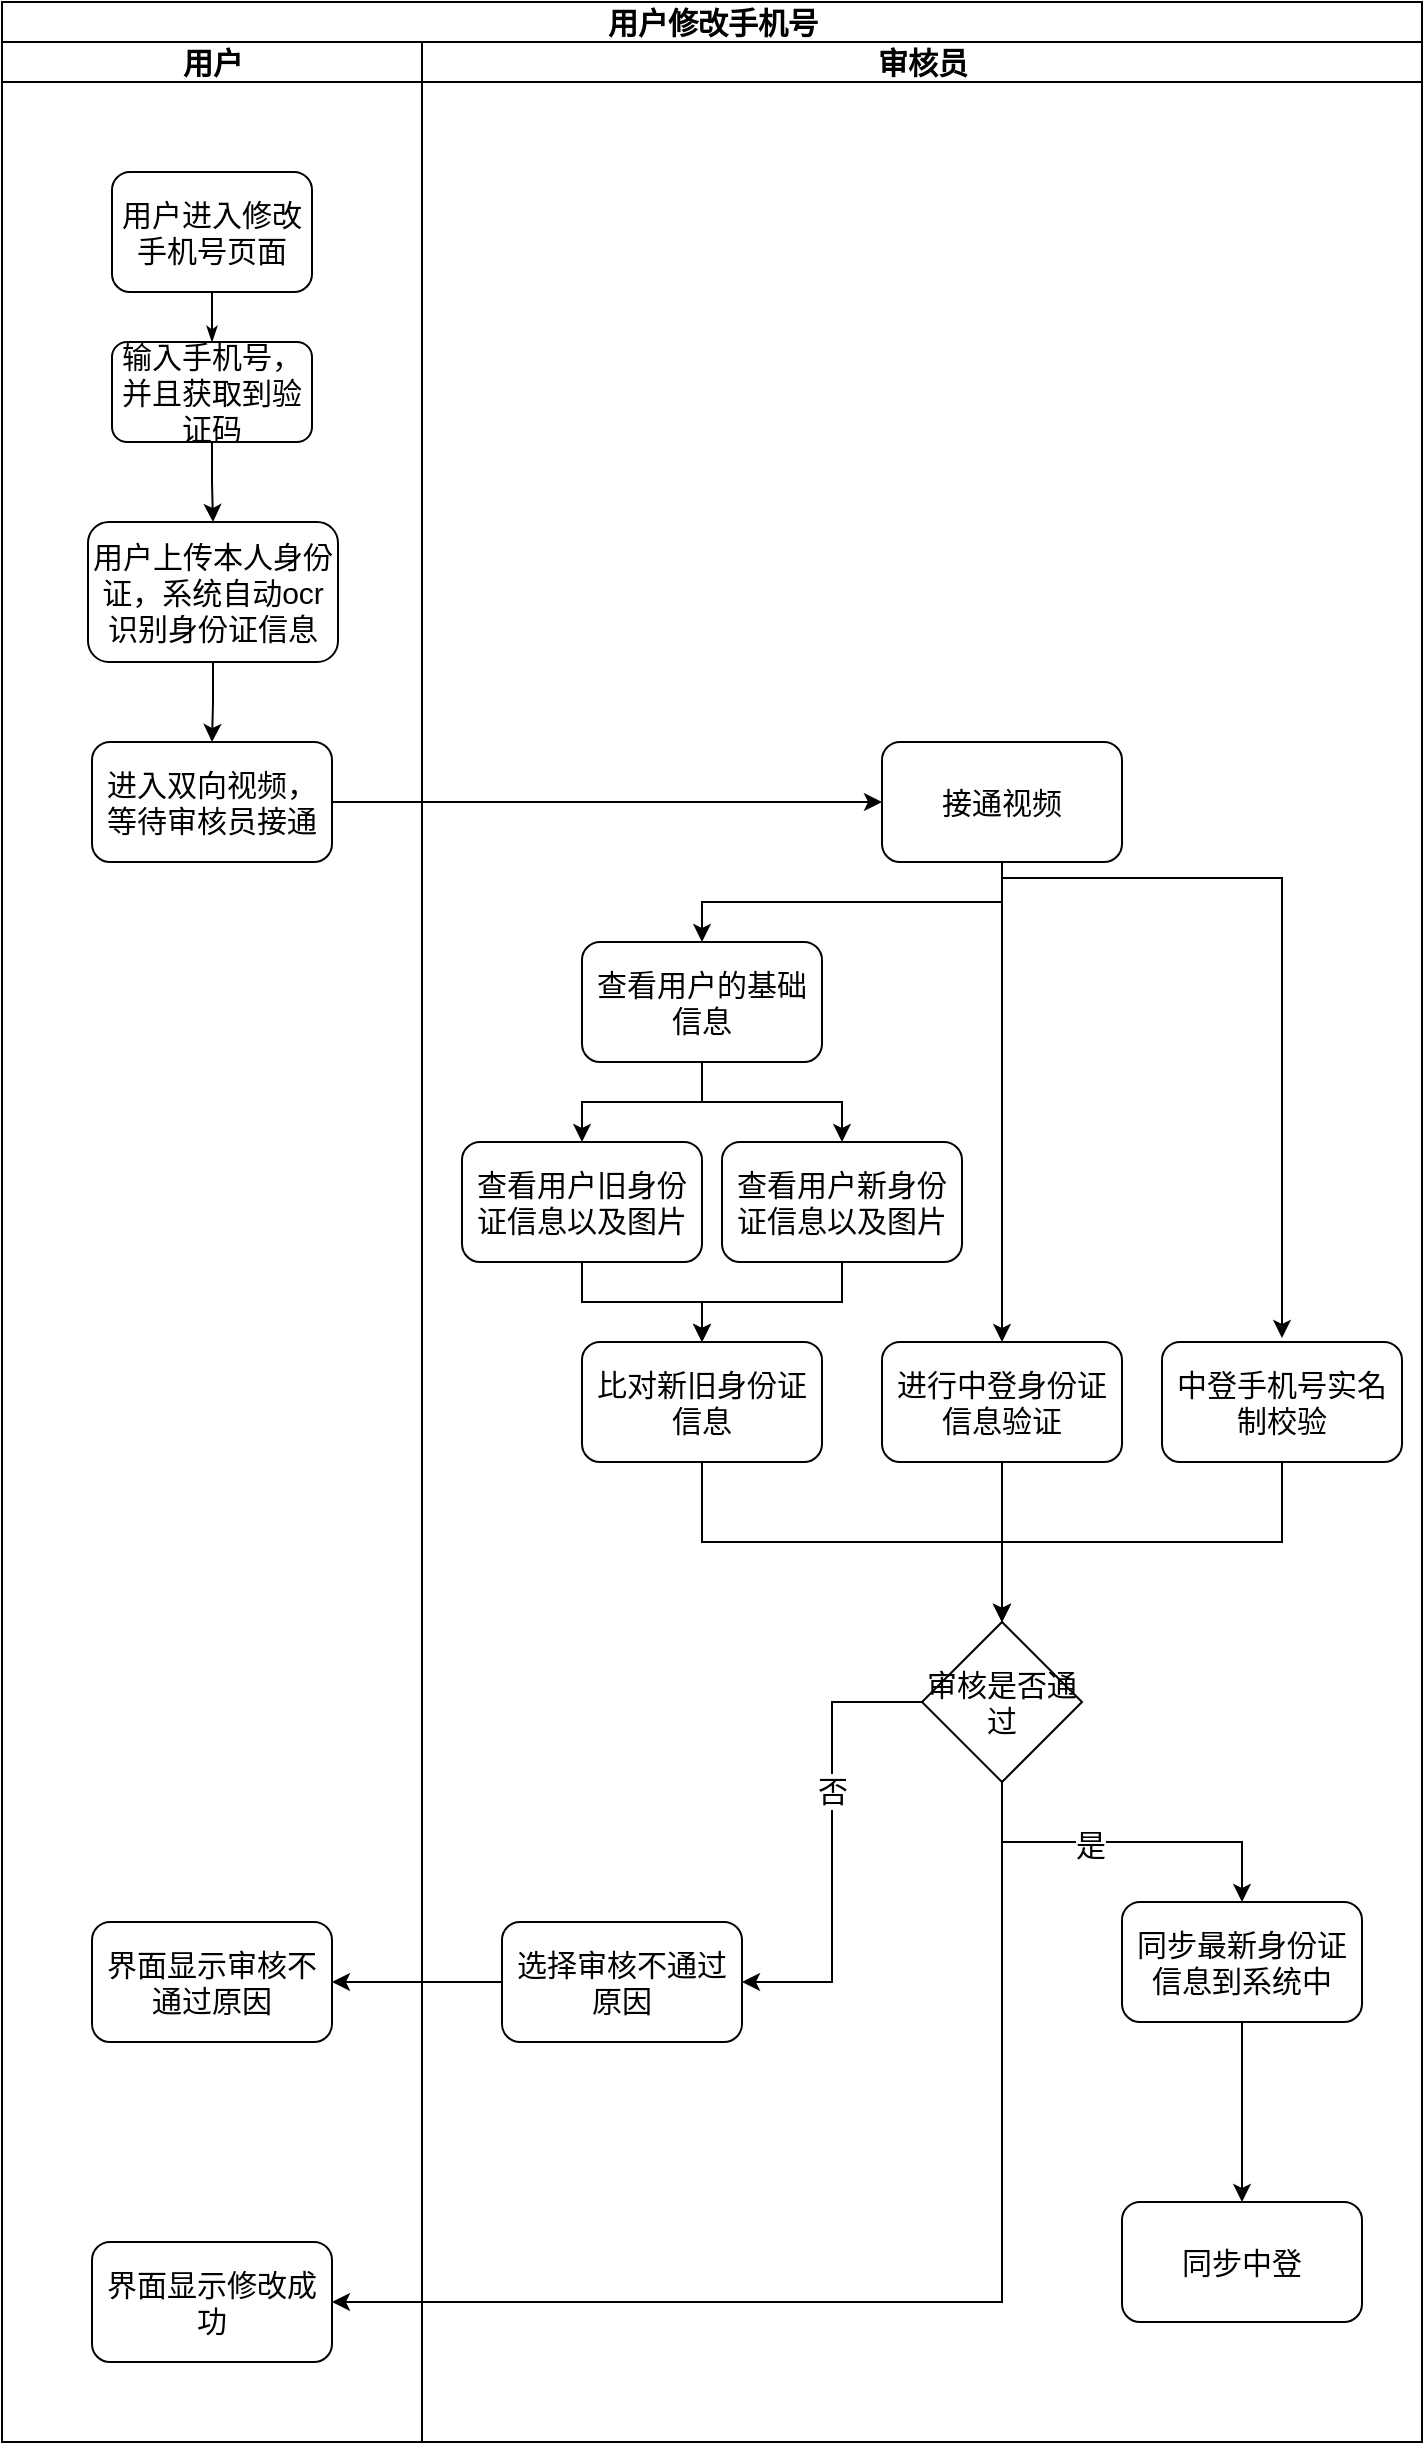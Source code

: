 <mxfile compressed="true" version="14.7.6" type="github"><diagram id="kEn_K6GOhlC8OeGJHYwj" name="Page-1"><mxGraphModel dx="1185" dy="588" grid="1" gridSize="10" guides="1" tooltips="1" connect="1" arrows="1" fold="1" page="1" pageScale="1" pageWidth="827" pageHeight="1169" math="0" shadow="0"><root><mxCell id="0"/><mxCell id="1" parent="0"/><mxCell id="LtQN8wUaLlG2xgBJgwbm-2" value="用户修改手机号" style="swimlane;html=1;childLayout=stackLayout;startSize=20;rounded=0;shadow=0;labelBackgroundColor=none;strokeWidth=1;fontFamily=Verdana;fontSize=15;align=center;" parent="1" vertex="1"><mxGeometry x="30" y="30" width="710" height="1220" as="geometry"/></mxCell><mxCell id="LtQN8wUaLlG2xgBJgwbm-3" value="用户" style="swimlane;html=1;startSize=20;fontSize=15;" parent="LtQN8wUaLlG2xgBJgwbm-2" vertex="1"><mxGeometry y="20" width="210" height="1200" as="geometry"/></mxCell><mxCell id="LtQN8wUaLlG2xgBJgwbm-4" value="用户进入修改手机号页面" style="rounded=1;whiteSpace=wrap;html=1;shadow=0;labelBackgroundColor=none;strokeWidth=1;fontFamily=Verdana;fontSize=15;align=center;" parent="LtQN8wUaLlG2xgBJgwbm-3" vertex="1"><mxGeometry x="55" y="65" width="100" height="60" as="geometry"/></mxCell><mxCell id="LtQN8wUaLlG2xgBJgwbm-5" style="edgeStyle=orthogonalEdgeStyle;rounded=0;orthogonalLoop=1;jettySize=auto;html=1;exitX=0.5;exitY=1;exitDx=0;exitDy=0;entryX=0.5;entryY=0;entryDx=0;entryDy=0;fontSize=15;" parent="LtQN8wUaLlG2xgBJgwbm-3" source="LtQN8wUaLlG2xgBJgwbm-6" target="LtQN8wUaLlG2xgBJgwbm-9" edge="1"><mxGeometry relative="1" as="geometry"/></mxCell><mxCell id="LtQN8wUaLlG2xgBJgwbm-6" value="输入手机号，并且获取到验证码" style="rounded=1;html=1;shadow=0;labelBackgroundColor=none;strokeWidth=1;fontFamily=Verdana;fontSize=15;align=center;verticalAlign=middle;whiteSpace=wrap;" parent="LtQN8wUaLlG2xgBJgwbm-3" vertex="1"><mxGeometry x="55" y="150" width="100" height="50" as="geometry"/></mxCell><mxCell id="LtQN8wUaLlG2xgBJgwbm-7" style="edgeStyle=orthogonalEdgeStyle;rounded=1;html=1;labelBackgroundColor=none;startArrow=none;startFill=0;startSize=5;endArrow=classicThin;endFill=1;endSize=5;jettySize=auto;orthogonalLoop=1;strokeWidth=1;fontFamily=Verdana;fontSize=15;" parent="LtQN8wUaLlG2xgBJgwbm-3" source="LtQN8wUaLlG2xgBJgwbm-4" target="LtQN8wUaLlG2xgBJgwbm-6" edge="1"><mxGeometry relative="1" as="geometry"/></mxCell><mxCell id="LtQN8wUaLlG2xgBJgwbm-8" style="edgeStyle=orthogonalEdgeStyle;rounded=0;orthogonalLoop=1;jettySize=auto;html=1;exitX=0.5;exitY=1;exitDx=0;exitDy=0;entryX=0.5;entryY=0;entryDx=0;entryDy=0;fontSize=15;" parent="LtQN8wUaLlG2xgBJgwbm-3" source="LtQN8wUaLlG2xgBJgwbm-9" target="LtQN8wUaLlG2xgBJgwbm-10" edge="1"><mxGeometry relative="1" as="geometry"/></mxCell><mxCell id="LtQN8wUaLlG2xgBJgwbm-9" value="用户上传本人身份证，系统自动ocr识别身份证信息" style="rounded=1;whiteSpace=wrap;html=1;fontSize=15;" parent="LtQN8wUaLlG2xgBJgwbm-3" vertex="1"><mxGeometry x="43" y="240" width="125" height="70" as="geometry"/></mxCell><mxCell id="LtQN8wUaLlG2xgBJgwbm-10" value="进入双向视频，等待审核员接通" style="rounded=1;whiteSpace=wrap;html=1;fontSize=15;" parent="LtQN8wUaLlG2xgBJgwbm-3" vertex="1"><mxGeometry x="45" y="350" width="120" height="60" as="geometry"/></mxCell><mxCell id="LtQN8wUaLlG2xgBJgwbm-11" value="界面显示审核不通过原因" style="rounded=1;whiteSpace=wrap;html=1;fontSize=15;" parent="LtQN8wUaLlG2xgBJgwbm-3" vertex="1"><mxGeometry x="45" y="940" width="120" height="60" as="geometry"/></mxCell><mxCell id="LtQN8wUaLlG2xgBJgwbm-12" value="界面显示修改成功" style="rounded=1;whiteSpace=wrap;html=1;fontSize=15;" parent="LtQN8wUaLlG2xgBJgwbm-3" vertex="1"><mxGeometry x="45" y="1100" width="120" height="60" as="geometry"/></mxCell><mxCell id="LtQN8wUaLlG2xgBJgwbm-13" style="edgeStyle=orthogonalEdgeStyle;rounded=0;orthogonalLoop=1;jettySize=auto;html=1;exitX=1;exitY=0.5;exitDx=0;exitDy=0;entryX=0;entryY=0.5;entryDx=0;entryDy=0;fontSize=15;" parent="LtQN8wUaLlG2xgBJgwbm-2" source="LtQN8wUaLlG2xgBJgwbm-10" target="LtQN8wUaLlG2xgBJgwbm-19" edge="1"><mxGeometry relative="1" as="geometry"/></mxCell><mxCell id="LtQN8wUaLlG2xgBJgwbm-14" value="审核员" style="swimlane;html=1;startSize=20;direction=east;fontSize=15;" parent="LtQN8wUaLlG2xgBJgwbm-2" vertex="1"><mxGeometry x="210" y="20" width="500" height="1200" as="geometry"/></mxCell><mxCell id="LtQN8wUaLlG2xgBJgwbm-15" value="查看用户旧身份证信息以及图片" style="rounded=1;whiteSpace=wrap;html=1;fontSize=15;" parent="LtQN8wUaLlG2xgBJgwbm-14" vertex="1"><mxGeometry x="20" y="550" width="120" height="60" as="geometry"/></mxCell><mxCell id="LtQN8wUaLlG2xgBJgwbm-16" style="edgeStyle=orthogonalEdgeStyle;rounded=0;orthogonalLoop=1;jettySize=auto;html=1;exitX=0.5;exitY=1;exitDx=0;exitDy=0;entryX=0.5;entryY=0;entryDx=0;entryDy=0;fontSize=15;" parent="LtQN8wUaLlG2xgBJgwbm-14" source="LtQN8wUaLlG2xgBJgwbm-19" target="LtQN8wUaLlG2xgBJgwbm-21" edge="1"><mxGeometry relative="1" as="geometry"/></mxCell><mxCell id="LtQN8wUaLlG2xgBJgwbm-17" style="edgeStyle=orthogonalEdgeStyle;rounded=0;orthogonalLoop=1;jettySize=auto;html=1;exitX=0.5;exitY=1;exitDx=0;exitDy=0;fontSize=15;" parent="LtQN8wUaLlG2xgBJgwbm-14" source="LtQN8wUaLlG2xgBJgwbm-19" target="LtQN8wUaLlG2xgBJgwbm-25" edge="1"><mxGeometry relative="1" as="geometry"/></mxCell><mxCell id="LtQN8wUaLlG2xgBJgwbm-18" style="edgeStyle=orthogonalEdgeStyle;rounded=0;orthogonalLoop=1;jettySize=auto;html=1;exitX=0.5;exitY=1;exitDx=0;exitDy=0;entryX=0.5;entryY=0;entryDx=0;entryDy=0;fontSize=15;" parent="LtQN8wUaLlG2xgBJgwbm-14" edge="1"><mxGeometry relative="1" as="geometry"><mxPoint x="290" y="393" as="sourcePoint"/><mxPoint x="430" y="648" as="targetPoint"/><Array as="points"><mxPoint x="290" y="418"/><mxPoint x="430" y="418"/></Array></mxGeometry></mxCell><mxCell id="LtQN8wUaLlG2xgBJgwbm-19" value="接通视频" style="rounded=1;whiteSpace=wrap;html=1;fontSize=15;" parent="LtQN8wUaLlG2xgBJgwbm-14" vertex="1"><mxGeometry x="230" y="350" width="120" height="60" as="geometry"/></mxCell><mxCell id="LtQN8wUaLlG2xgBJgwbm-20" style="edgeStyle=orthogonalEdgeStyle;rounded=0;orthogonalLoop=1;jettySize=auto;html=1;exitX=0.5;exitY=1;exitDx=0;exitDy=0;entryX=0.5;entryY=0;entryDx=0;entryDy=0;fontSize=15;" parent="LtQN8wUaLlG2xgBJgwbm-14" source="LtQN8wUaLlG2xgBJgwbm-21" target="LtQN8wUaLlG2xgBJgwbm-15" edge="1"><mxGeometry relative="1" as="geometry"/></mxCell><mxCell id="LtQN8wUaLlG2xgBJgwbm-21" value="查看用户的基础信息" style="rounded=1;whiteSpace=wrap;html=1;fontSize=15;" parent="LtQN8wUaLlG2xgBJgwbm-14" vertex="1"><mxGeometry x="80" y="450" width="120" height="60" as="geometry"/></mxCell><mxCell id="LtQN8wUaLlG2xgBJgwbm-22" style="edgeStyle=orthogonalEdgeStyle;rounded=0;orthogonalLoop=1;jettySize=auto;html=1;exitX=0.5;exitY=1;exitDx=0;exitDy=0;entryX=0.5;entryY=0;entryDx=0;entryDy=0;fontSize=15;" parent="LtQN8wUaLlG2xgBJgwbm-14" source="LtQN8wUaLlG2xgBJgwbm-23" target="LtQN8wUaLlG2xgBJgwbm-36" edge="1"><mxGeometry relative="1" as="geometry"/></mxCell><mxCell id="LtQN8wUaLlG2xgBJgwbm-23" value="比对新旧身份证信息" style="rounded=1;whiteSpace=wrap;html=1;fontSize=15;" parent="LtQN8wUaLlG2xgBJgwbm-14" vertex="1"><mxGeometry x="80" y="650" width="120" height="60" as="geometry"/></mxCell><mxCell id="LtQN8wUaLlG2xgBJgwbm-24" style="edgeStyle=orthogonalEdgeStyle;rounded=0;orthogonalLoop=1;jettySize=auto;html=1;exitX=0.5;exitY=1;exitDx=0;exitDy=0;entryX=0.5;entryY=0;entryDx=0;entryDy=0;fontSize=15;" parent="LtQN8wUaLlG2xgBJgwbm-14" source="LtQN8wUaLlG2xgBJgwbm-15" target="LtQN8wUaLlG2xgBJgwbm-23" edge="1"><mxGeometry relative="1" as="geometry"/></mxCell><mxCell id="LtQN8wUaLlG2xgBJgwbm-25" value="进行中登身份证信息验证" style="rounded=1;whiteSpace=wrap;html=1;fontSize=15;" parent="LtQN8wUaLlG2xgBJgwbm-14" vertex="1"><mxGeometry x="230" y="650" width="120" height="60" as="geometry"/></mxCell><mxCell id="LtQN8wUaLlG2xgBJgwbm-26" value="中登手机号实名制校验" style="rounded=1;whiteSpace=wrap;html=1;fontSize=15;" parent="LtQN8wUaLlG2xgBJgwbm-14" vertex="1"><mxGeometry x="370" y="650" width="120" height="60" as="geometry"/></mxCell><mxCell id="LtQN8wUaLlG2xgBJgwbm-27" value="查看用户新身份证信息以及图片" style="rounded=1;whiteSpace=wrap;html=1;fontSize=15;" parent="LtQN8wUaLlG2xgBJgwbm-14" vertex="1"><mxGeometry x="150" y="550" width="120" height="60" as="geometry"/></mxCell><mxCell id="LtQN8wUaLlG2xgBJgwbm-28" style="edgeStyle=orthogonalEdgeStyle;rounded=0;orthogonalLoop=1;jettySize=auto;html=1;exitX=0.5;exitY=1;exitDx=0;exitDy=0;entryX=0.5;entryY=0;entryDx=0;entryDy=0;fontSize=15;" parent="LtQN8wUaLlG2xgBJgwbm-14" source="LtQN8wUaLlG2xgBJgwbm-27" target="LtQN8wUaLlG2xgBJgwbm-23" edge="1"><mxGeometry relative="1" as="geometry"/></mxCell><mxCell id="LtQN8wUaLlG2xgBJgwbm-29" style="edgeStyle=orthogonalEdgeStyle;rounded=0;orthogonalLoop=1;jettySize=auto;html=1;exitX=0.5;exitY=1;exitDx=0;exitDy=0;entryX=0.5;entryY=0;entryDx=0;entryDy=0;fontSize=15;" parent="LtQN8wUaLlG2xgBJgwbm-14" source="LtQN8wUaLlG2xgBJgwbm-21" target="LtQN8wUaLlG2xgBJgwbm-27" edge="1"><mxGeometry relative="1" as="geometry"/></mxCell><mxCell id="LtQN8wUaLlG2xgBJgwbm-30" style="edgeStyle=orthogonalEdgeStyle;rounded=0;orthogonalLoop=1;jettySize=auto;html=1;exitX=0.5;exitY=1;exitDx=0;exitDy=0;entryX=0.5;entryY=0;entryDx=0;entryDy=0;fontSize=15;" parent="LtQN8wUaLlG2xgBJgwbm-14" source="LtQN8wUaLlG2xgBJgwbm-31" target="LtQN8wUaLlG2xgBJgwbm-40" edge="1"><mxGeometry relative="1" as="geometry"/></mxCell><mxCell id="LtQN8wUaLlG2xgBJgwbm-31" value="同步最新身份证信息到系统中" style="rounded=1;whiteSpace=wrap;html=1;fontSize=15;" parent="LtQN8wUaLlG2xgBJgwbm-14" vertex="1"><mxGeometry x="350" y="930" width="120" height="60" as="geometry"/></mxCell><mxCell id="LtQN8wUaLlG2xgBJgwbm-32" style="edgeStyle=orthogonalEdgeStyle;rounded=0;orthogonalLoop=1;jettySize=auto;html=1;exitX=0.5;exitY=1;exitDx=0;exitDy=0;entryX=0.5;entryY=0;entryDx=0;entryDy=0;fontSize=15;" parent="LtQN8wUaLlG2xgBJgwbm-14" source="LtQN8wUaLlG2xgBJgwbm-36" target="LtQN8wUaLlG2xgBJgwbm-31" edge="1"><mxGeometry relative="1" as="geometry"><mxPoint x="270" y="1170" as="targetPoint"/></mxGeometry></mxCell><mxCell id="LtQN8wUaLlG2xgBJgwbm-33" value="是" style="edgeLabel;html=1;align=center;verticalAlign=middle;resizable=0;points=[];fontSize=15;" parent="LtQN8wUaLlG2xgBJgwbm-32" vertex="1" connectable="0"><mxGeometry x="-0.183" y="-1" relative="1" as="geometry"><mxPoint as="offset"/></mxGeometry></mxCell><mxCell id="LtQN8wUaLlG2xgBJgwbm-34" style="edgeStyle=orthogonalEdgeStyle;rounded=0;orthogonalLoop=1;jettySize=auto;html=1;exitX=0;exitY=0.5;exitDx=0;exitDy=0;entryX=1;entryY=0.5;entryDx=0;entryDy=0;fontSize=15;" parent="LtQN8wUaLlG2xgBJgwbm-14" source="LtQN8wUaLlG2xgBJgwbm-36" target="LtQN8wUaLlG2xgBJgwbm-39" edge="1"><mxGeometry relative="1" as="geometry"/></mxCell><mxCell id="LtQN8wUaLlG2xgBJgwbm-35" value="否" style="edgeLabel;html=1;align=center;verticalAlign=middle;resizable=0;points=[];fontSize=15;" parent="LtQN8wUaLlG2xgBJgwbm-34" vertex="1" connectable="0"><mxGeometry x="-0.229" relative="1" as="geometry"><mxPoint as="offset"/></mxGeometry></mxCell><mxCell id="LtQN8wUaLlG2xgBJgwbm-36" value="审核是否通过" style="rhombus;whiteSpace=wrap;html=1;fontSize=15;" parent="LtQN8wUaLlG2xgBJgwbm-14" vertex="1"><mxGeometry x="250" y="790" width="80" height="80" as="geometry"/></mxCell><mxCell id="LtQN8wUaLlG2xgBJgwbm-37" style="edgeStyle=orthogonalEdgeStyle;rounded=0;orthogonalLoop=1;jettySize=auto;html=1;exitX=0.5;exitY=1;exitDx=0;exitDy=0;entryX=0.5;entryY=0;entryDx=0;entryDy=0;fontSize=15;" parent="LtQN8wUaLlG2xgBJgwbm-14" source="LtQN8wUaLlG2xgBJgwbm-26" target="LtQN8wUaLlG2xgBJgwbm-36" edge="1"><mxGeometry relative="1" as="geometry"><mxPoint x="280" y="800" as="targetPoint"/></mxGeometry></mxCell><mxCell id="LtQN8wUaLlG2xgBJgwbm-38" style="edgeStyle=orthogonalEdgeStyle;rounded=0;orthogonalLoop=1;jettySize=auto;html=1;exitX=0.5;exitY=1;exitDx=0;exitDy=0;entryX=0.5;entryY=0;entryDx=0;entryDy=0;fontSize=15;" parent="LtQN8wUaLlG2xgBJgwbm-14" source="LtQN8wUaLlG2xgBJgwbm-25" target="LtQN8wUaLlG2xgBJgwbm-36" edge="1"><mxGeometry relative="1" as="geometry"><mxPoint x="490" y="790" as="targetPoint"/></mxGeometry></mxCell><mxCell id="LtQN8wUaLlG2xgBJgwbm-39" value="选择审核不通过原因" style="rounded=1;whiteSpace=wrap;html=1;fontSize=15;" parent="LtQN8wUaLlG2xgBJgwbm-14" vertex="1"><mxGeometry x="40" y="940" width="120" height="60" as="geometry"/></mxCell><mxCell id="LtQN8wUaLlG2xgBJgwbm-40" value="同步中登" style="rounded=1;whiteSpace=wrap;html=1;fontSize=15;" parent="LtQN8wUaLlG2xgBJgwbm-14" vertex="1"><mxGeometry x="350" y="1080" width="120" height="60" as="geometry"/></mxCell><mxCell id="LtQN8wUaLlG2xgBJgwbm-41" style="edgeStyle=orthogonalEdgeStyle;rounded=0;orthogonalLoop=1;jettySize=auto;html=1;exitX=0;exitY=0.5;exitDx=0;exitDy=0;entryX=1;entryY=0.5;entryDx=0;entryDy=0;fontSize=15;" parent="LtQN8wUaLlG2xgBJgwbm-2" source="LtQN8wUaLlG2xgBJgwbm-39" target="LtQN8wUaLlG2xgBJgwbm-11" edge="1"><mxGeometry relative="1" as="geometry"/></mxCell><mxCell id="LtQN8wUaLlG2xgBJgwbm-42" style="edgeStyle=orthogonalEdgeStyle;rounded=0;orthogonalLoop=1;jettySize=auto;html=1;entryX=1;entryY=0.5;entryDx=0;entryDy=0;exitX=0.5;exitY=1;exitDx=0;exitDy=0;fontSize=15;" parent="LtQN8wUaLlG2xgBJgwbm-2" source="LtQN8wUaLlG2xgBJgwbm-36" target="LtQN8wUaLlG2xgBJgwbm-12" edge="1"><mxGeometry relative="1" as="geometry"><mxPoint x="390" y="1080" as="sourcePoint"/></mxGeometry></mxCell></root></mxGraphModel></diagram></mxfile>